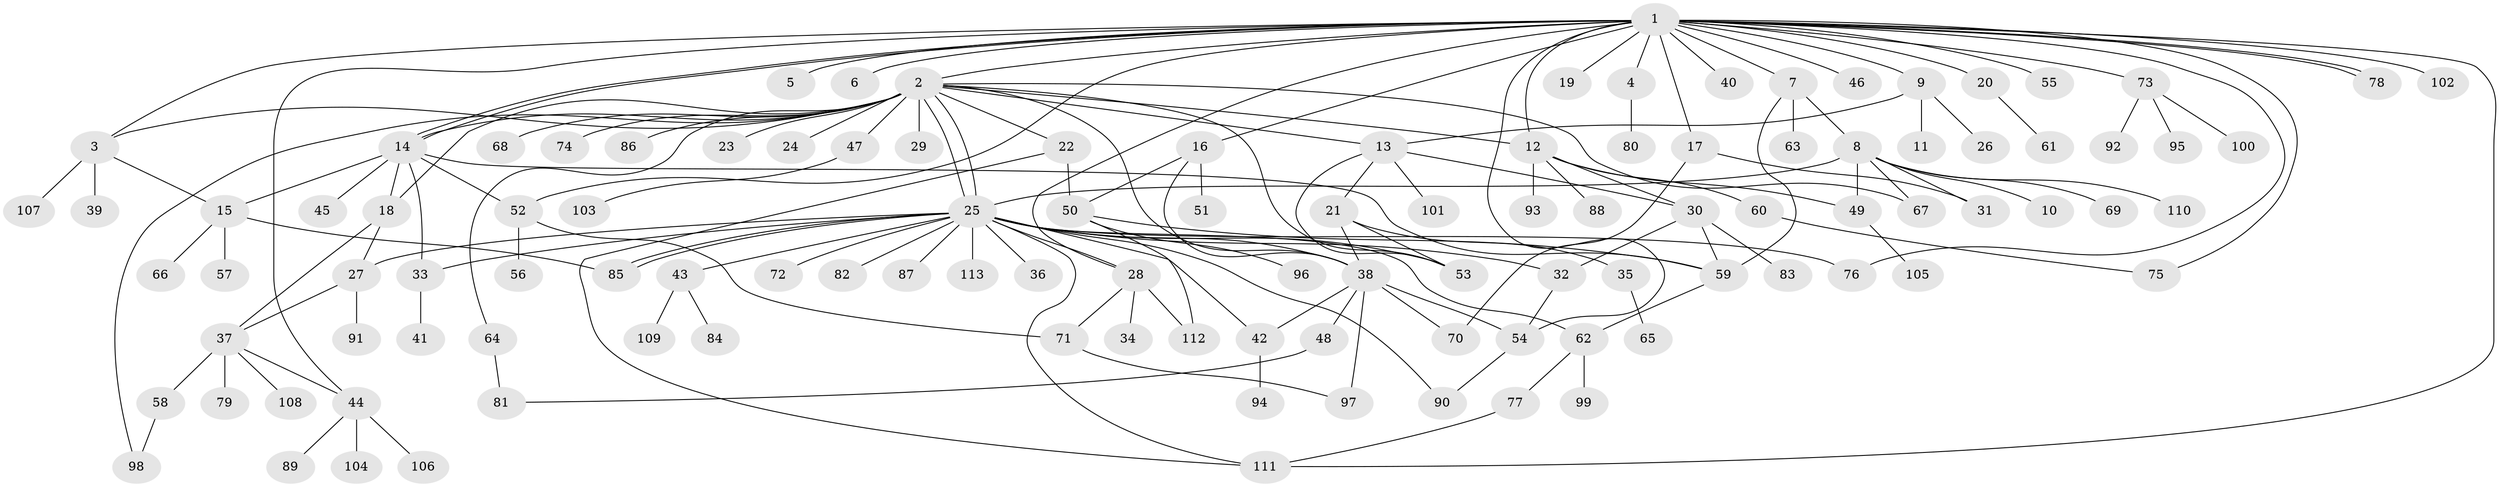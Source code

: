 // Generated by graph-tools (version 1.1) at 2025/35/03/09/25 02:35:27]
// undirected, 113 vertices, 161 edges
graph export_dot {
graph [start="1"]
  node [color=gray90,style=filled];
  1;
  2;
  3;
  4;
  5;
  6;
  7;
  8;
  9;
  10;
  11;
  12;
  13;
  14;
  15;
  16;
  17;
  18;
  19;
  20;
  21;
  22;
  23;
  24;
  25;
  26;
  27;
  28;
  29;
  30;
  31;
  32;
  33;
  34;
  35;
  36;
  37;
  38;
  39;
  40;
  41;
  42;
  43;
  44;
  45;
  46;
  47;
  48;
  49;
  50;
  51;
  52;
  53;
  54;
  55;
  56;
  57;
  58;
  59;
  60;
  61;
  62;
  63;
  64;
  65;
  66;
  67;
  68;
  69;
  70;
  71;
  72;
  73;
  74;
  75;
  76;
  77;
  78;
  79;
  80;
  81;
  82;
  83;
  84;
  85;
  86;
  87;
  88;
  89;
  90;
  91;
  92;
  93;
  94;
  95;
  96;
  97;
  98;
  99;
  100;
  101;
  102;
  103;
  104;
  105;
  106;
  107;
  108;
  109;
  110;
  111;
  112;
  113;
  1 -- 2;
  1 -- 3;
  1 -- 4;
  1 -- 5;
  1 -- 6;
  1 -- 7;
  1 -- 9;
  1 -- 12;
  1 -- 14;
  1 -- 14;
  1 -- 16;
  1 -- 17;
  1 -- 19;
  1 -- 20;
  1 -- 28;
  1 -- 40;
  1 -- 44;
  1 -- 46;
  1 -- 52;
  1 -- 54;
  1 -- 55;
  1 -- 73;
  1 -- 75;
  1 -- 76;
  1 -- 78;
  1 -- 78;
  1 -- 102;
  1 -- 111;
  2 -- 3;
  2 -- 12;
  2 -- 13;
  2 -- 14;
  2 -- 18;
  2 -- 22;
  2 -- 23;
  2 -- 24;
  2 -- 25;
  2 -- 25;
  2 -- 29;
  2 -- 38;
  2 -- 47;
  2 -- 53;
  2 -- 64;
  2 -- 67;
  2 -- 68;
  2 -- 74;
  2 -- 86;
  2 -- 98;
  3 -- 15;
  3 -- 39;
  3 -- 107;
  4 -- 80;
  7 -- 8;
  7 -- 59;
  7 -- 63;
  8 -- 10;
  8 -- 25;
  8 -- 31;
  8 -- 49;
  8 -- 67;
  8 -- 69;
  8 -- 110;
  9 -- 11;
  9 -- 13;
  9 -- 26;
  12 -- 30;
  12 -- 49;
  12 -- 60;
  12 -- 88;
  12 -- 93;
  13 -- 21;
  13 -- 30;
  13 -- 53;
  13 -- 101;
  14 -- 15;
  14 -- 18;
  14 -- 33;
  14 -- 45;
  14 -- 52;
  14 -- 59;
  15 -- 57;
  15 -- 66;
  15 -- 85;
  16 -- 38;
  16 -- 50;
  16 -- 51;
  17 -- 31;
  17 -- 70;
  18 -- 27;
  18 -- 37;
  20 -- 61;
  21 -- 35;
  21 -- 38;
  21 -- 53;
  22 -- 50;
  22 -- 111;
  25 -- 27;
  25 -- 28;
  25 -- 32;
  25 -- 33;
  25 -- 36;
  25 -- 38;
  25 -- 42;
  25 -- 43;
  25 -- 53;
  25 -- 62;
  25 -- 72;
  25 -- 76;
  25 -- 82;
  25 -- 85;
  25 -- 85;
  25 -- 87;
  25 -- 90;
  25 -- 111;
  25 -- 113;
  27 -- 37;
  27 -- 91;
  28 -- 34;
  28 -- 71;
  28 -- 112;
  30 -- 32;
  30 -- 59;
  30 -- 83;
  32 -- 54;
  33 -- 41;
  35 -- 65;
  37 -- 44;
  37 -- 58;
  37 -- 79;
  37 -- 108;
  38 -- 42;
  38 -- 48;
  38 -- 54;
  38 -- 70;
  38 -- 97;
  42 -- 94;
  43 -- 84;
  43 -- 109;
  44 -- 89;
  44 -- 104;
  44 -- 106;
  47 -- 103;
  48 -- 81;
  49 -- 105;
  50 -- 59;
  50 -- 96;
  50 -- 112;
  52 -- 56;
  52 -- 71;
  54 -- 90;
  58 -- 98;
  59 -- 62;
  60 -- 75;
  62 -- 77;
  62 -- 99;
  64 -- 81;
  71 -- 97;
  73 -- 92;
  73 -- 95;
  73 -- 100;
  77 -- 111;
}

